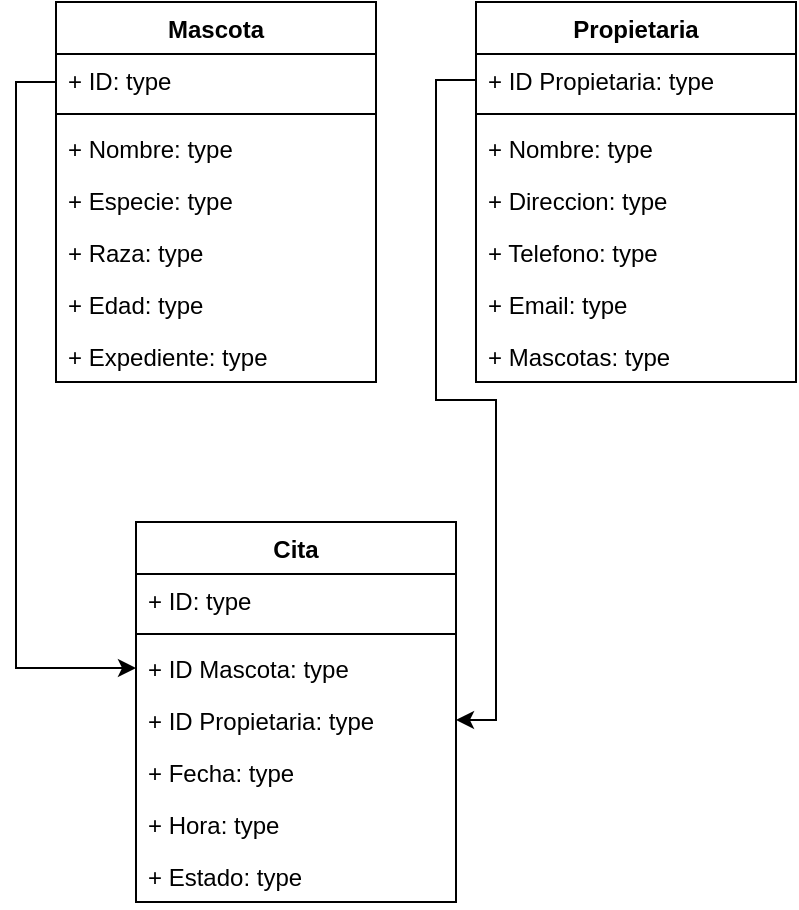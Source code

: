 <mxfile version="24.7.17">
  <diagram name="Página-1" id="QACXI7wkRRo7BJ_qL5HK">
    <mxGraphModel dx="545" dy="763" grid="1" gridSize="10" guides="1" tooltips="1" connect="1" arrows="1" fold="1" page="1" pageScale="1" pageWidth="827" pageHeight="1169" math="0" shadow="0">
      <root>
        <mxCell id="0" />
        <mxCell id="1" parent="0" />
        <mxCell id="hlU-9Vx02k2MNT2WBinT-1" value="Mascota" style="swimlane;fontStyle=1;align=center;verticalAlign=top;childLayout=stackLayout;horizontal=1;startSize=26;horizontalStack=0;resizeParent=1;resizeParentMax=0;resizeLast=0;collapsible=1;marginBottom=0;whiteSpace=wrap;html=1;" vertex="1" parent="1">
          <mxGeometry x="70" y="320" width="160" height="190" as="geometry" />
        </mxCell>
        <mxCell id="hlU-9Vx02k2MNT2WBinT-2" value="+ ID: type" style="text;strokeColor=none;fillColor=none;align=left;verticalAlign=top;spacingLeft=4;spacingRight=4;overflow=hidden;rotatable=0;points=[[0,0.5],[1,0.5]];portConstraint=eastwest;whiteSpace=wrap;html=1;" vertex="1" parent="hlU-9Vx02k2MNT2WBinT-1">
          <mxGeometry y="26" width="160" height="26" as="geometry" />
        </mxCell>
        <mxCell id="hlU-9Vx02k2MNT2WBinT-3" value="" style="line;strokeWidth=1;fillColor=none;align=left;verticalAlign=middle;spacingTop=-1;spacingLeft=3;spacingRight=3;rotatable=0;labelPosition=right;points=[];portConstraint=eastwest;strokeColor=inherit;" vertex="1" parent="hlU-9Vx02k2MNT2WBinT-1">
          <mxGeometry y="52" width="160" height="8" as="geometry" />
        </mxCell>
        <mxCell id="hlU-9Vx02k2MNT2WBinT-5" value="+ Nombre: type" style="text;strokeColor=none;fillColor=none;align=left;verticalAlign=top;spacingLeft=4;spacingRight=4;overflow=hidden;rotatable=0;points=[[0,0.5],[1,0.5]];portConstraint=eastwest;whiteSpace=wrap;html=1;" vertex="1" parent="hlU-9Vx02k2MNT2WBinT-1">
          <mxGeometry y="60" width="160" height="26" as="geometry" />
        </mxCell>
        <mxCell id="hlU-9Vx02k2MNT2WBinT-6" value="+ Especie: type" style="text;strokeColor=none;fillColor=none;align=left;verticalAlign=top;spacingLeft=4;spacingRight=4;overflow=hidden;rotatable=0;points=[[0,0.5],[1,0.5]];portConstraint=eastwest;whiteSpace=wrap;html=1;" vertex="1" parent="hlU-9Vx02k2MNT2WBinT-1">
          <mxGeometry y="86" width="160" height="26" as="geometry" />
        </mxCell>
        <mxCell id="hlU-9Vx02k2MNT2WBinT-7" value="+ Raza: type" style="text;strokeColor=none;fillColor=none;align=left;verticalAlign=top;spacingLeft=4;spacingRight=4;overflow=hidden;rotatable=0;points=[[0,0.5],[1,0.5]];portConstraint=eastwest;whiteSpace=wrap;html=1;" vertex="1" parent="hlU-9Vx02k2MNT2WBinT-1">
          <mxGeometry y="112" width="160" height="26" as="geometry" />
        </mxCell>
        <mxCell id="hlU-9Vx02k2MNT2WBinT-8" value="+ Edad: type" style="text;strokeColor=none;fillColor=none;align=left;verticalAlign=top;spacingLeft=4;spacingRight=4;overflow=hidden;rotatable=0;points=[[0,0.5],[1,0.5]];portConstraint=eastwest;whiteSpace=wrap;html=1;" vertex="1" parent="hlU-9Vx02k2MNT2WBinT-1">
          <mxGeometry y="138" width="160" height="26" as="geometry" />
        </mxCell>
        <mxCell id="hlU-9Vx02k2MNT2WBinT-21" value="+ Expediente: type" style="text;strokeColor=none;fillColor=none;align=left;verticalAlign=top;spacingLeft=4;spacingRight=4;overflow=hidden;rotatable=0;points=[[0,0.5],[1,0.5]];portConstraint=eastwest;whiteSpace=wrap;html=1;" vertex="1" parent="hlU-9Vx02k2MNT2WBinT-1">
          <mxGeometry y="164" width="160" height="26" as="geometry" />
        </mxCell>
        <mxCell id="hlU-9Vx02k2MNT2WBinT-13" value="Propietaria" style="swimlane;fontStyle=1;align=center;verticalAlign=top;childLayout=stackLayout;horizontal=1;startSize=26;horizontalStack=0;resizeParent=1;resizeParentMax=0;resizeLast=0;collapsible=1;marginBottom=0;whiteSpace=wrap;html=1;" vertex="1" parent="1">
          <mxGeometry x="280" y="320" width="160" height="190" as="geometry" />
        </mxCell>
        <mxCell id="hlU-9Vx02k2MNT2WBinT-14" value="+ ID Propietaria: type" style="text;strokeColor=none;fillColor=none;align=left;verticalAlign=top;spacingLeft=4;spacingRight=4;overflow=hidden;rotatable=0;points=[[0,0.5],[1,0.5]];portConstraint=eastwest;whiteSpace=wrap;html=1;" vertex="1" parent="hlU-9Vx02k2MNT2WBinT-13">
          <mxGeometry y="26" width="160" height="26" as="geometry" />
        </mxCell>
        <mxCell id="hlU-9Vx02k2MNT2WBinT-15" value="" style="line;strokeWidth=1;fillColor=none;align=left;verticalAlign=middle;spacingTop=-1;spacingLeft=3;spacingRight=3;rotatable=0;labelPosition=right;points=[];portConstraint=eastwest;strokeColor=inherit;" vertex="1" parent="hlU-9Vx02k2MNT2WBinT-13">
          <mxGeometry y="52" width="160" height="8" as="geometry" />
        </mxCell>
        <mxCell id="hlU-9Vx02k2MNT2WBinT-16" value="+ Nombre: type" style="text;strokeColor=none;fillColor=none;align=left;verticalAlign=top;spacingLeft=4;spacingRight=4;overflow=hidden;rotatable=0;points=[[0,0.5],[1,0.5]];portConstraint=eastwest;whiteSpace=wrap;html=1;" vertex="1" parent="hlU-9Vx02k2MNT2WBinT-13">
          <mxGeometry y="60" width="160" height="26" as="geometry" />
        </mxCell>
        <mxCell id="hlU-9Vx02k2MNT2WBinT-17" value="+ Direccion&lt;span style=&quot;background-color: initial;&quot;&gt;: type&lt;/span&gt;" style="text;strokeColor=none;fillColor=none;align=left;verticalAlign=top;spacingLeft=4;spacingRight=4;overflow=hidden;rotatable=0;points=[[0,0.5],[1,0.5]];portConstraint=eastwest;whiteSpace=wrap;html=1;" vertex="1" parent="hlU-9Vx02k2MNT2WBinT-13">
          <mxGeometry y="86" width="160" height="26" as="geometry" />
        </mxCell>
        <mxCell id="hlU-9Vx02k2MNT2WBinT-18" value="+ Telefono&lt;span style=&quot;background-color: initial;&quot;&gt;: type&lt;/span&gt;" style="text;strokeColor=none;fillColor=none;align=left;verticalAlign=top;spacingLeft=4;spacingRight=4;overflow=hidden;rotatable=0;points=[[0,0.5],[1,0.5]];portConstraint=eastwest;whiteSpace=wrap;html=1;" vertex="1" parent="hlU-9Vx02k2MNT2WBinT-13">
          <mxGeometry y="112" width="160" height="26" as="geometry" />
        </mxCell>
        <mxCell id="hlU-9Vx02k2MNT2WBinT-19" value="+ Email: type" style="text;strokeColor=none;fillColor=none;align=left;verticalAlign=top;spacingLeft=4;spacingRight=4;overflow=hidden;rotatable=0;points=[[0,0.5],[1,0.5]];portConstraint=eastwest;whiteSpace=wrap;html=1;" vertex="1" parent="hlU-9Vx02k2MNT2WBinT-13">
          <mxGeometry y="138" width="160" height="26" as="geometry" />
        </mxCell>
        <mxCell id="hlU-9Vx02k2MNT2WBinT-20" value="+ Mascotas: type" style="text;strokeColor=none;fillColor=none;align=left;verticalAlign=top;spacingLeft=4;spacingRight=4;overflow=hidden;rotatable=0;points=[[0,0.5],[1,0.5]];portConstraint=eastwest;whiteSpace=wrap;html=1;" vertex="1" parent="hlU-9Vx02k2MNT2WBinT-13">
          <mxGeometry y="164" width="160" height="26" as="geometry" />
        </mxCell>
        <mxCell id="hlU-9Vx02k2MNT2WBinT-22" value="Cita" style="swimlane;fontStyle=1;align=center;verticalAlign=top;childLayout=stackLayout;horizontal=1;startSize=26;horizontalStack=0;resizeParent=1;resizeParentMax=0;resizeLast=0;collapsible=1;marginBottom=0;whiteSpace=wrap;html=1;" vertex="1" parent="1">
          <mxGeometry x="110" y="580" width="160" height="190" as="geometry" />
        </mxCell>
        <mxCell id="hlU-9Vx02k2MNT2WBinT-23" value="+ ID: type" style="text;strokeColor=none;fillColor=none;align=left;verticalAlign=top;spacingLeft=4;spacingRight=4;overflow=hidden;rotatable=0;points=[[0,0.5],[1,0.5]];portConstraint=eastwest;whiteSpace=wrap;html=1;" vertex="1" parent="hlU-9Vx02k2MNT2WBinT-22">
          <mxGeometry y="26" width="160" height="26" as="geometry" />
        </mxCell>
        <mxCell id="hlU-9Vx02k2MNT2WBinT-24" value="" style="line;strokeWidth=1;fillColor=none;align=left;verticalAlign=middle;spacingTop=-1;spacingLeft=3;spacingRight=3;rotatable=0;labelPosition=right;points=[];portConstraint=eastwest;strokeColor=inherit;" vertex="1" parent="hlU-9Vx02k2MNT2WBinT-22">
          <mxGeometry y="52" width="160" height="8" as="geometry" />
        </mxCell>
        <mxCell id="hlU-9Vx02k2MNT2WBinT-25" value="+ ID Mascota: type" style="text;strokeColor=none;fillColor=none;align=left;verticalAlign=top;spacingLeft=4;spacingRight=4;overflow=hidden;rotatable=0;points=[[0,0.5],[1,0.5]];portConstraint=eastwest;whiteSpace=wrap;html=1;" vertex="1" parent="hlU-9Vx02k2MNT2WBinT-22">
          <mxGeometry y="60" width="160" height="26" as="geometry" />
        </mxCell>
        <mxCell id="hlU-9Vx02k2MNT2WBinT-26" value="+ ID Propietaria&lt;span style=&quot;background-color: initial;&quot;&gt;: type&lt;/span&gt;" style="text;strokeColor=none;fillColor=none;align=left;verticalAlign=top;spacingLeft=4;spacingRight=4;overflow=hidden;rotatable=0;points=[[0,0.5],[1,0.5]];portConstraint=eastwest;whiteSpace=wrap;html=1;" vertex="1" parent="hlU-9Vx02k2MNT2WBinT-22">
          <mxGeometry y="86" width="160" height="26" as="geometry" />
        </mxCell>
        <mxCell id="hlU-9Vx02k2MNT2WBinT-27" value="+ Fecha&lt;span style=&quot;background-color: initial;&quot;&gt;: type&lt;/span&gt;" style="text;strokeColor=none;fillColor=none;align=left;verticalAlign=top;spacingLeft=4;spacingRight=4;overflow=hidden;rotatable=0;points=[[0,0.5],[1,0.5]];portConstraint=eastwest;whiteSpace=wrap;html=1;" vertex="1" parent="hlU-9Vx02k2MNT2WBinT-22">
          <mxGeometry y="112" width="160" height="26" as="geometry" />
        </mxCell>
        <mxCell id="hlU-9Vx02k2MNT2WBinT-28" value="+ Hora: type" style="text;strokeColor=none;fillColor=none;align=left;verticalAlign=top;spacingLeft=4;spacingRight=4;overflow=hidden;rotatable=0;points=[[0,0.5],[1,0.5]];portConstraint=eastwest;whiteSpace=wrap;html=1;" vertex="1" parent="hlU-9Vx02k2MNT2WBinT-22">
          <mxGeometry y="138" width="160" height="26" as="geometry" />
        </mxCell>
        <mxCell id="hlU-9Vx02k2MNT2WBinT-29" value="+ Estado: type" style="text;strokeColor=none;fillColor=none;align=left;verticalAlign=top;spacingLeft=4;spacingRight=4;overflow=hidden;rotatable=0;points=[[0,0.5],[1,0.5]];portConstraint=eastwest;whiteSpace=wrap;html=1;" vertex="1" parent="hlU-9Vx02k2MNT2WBinT-22">
          <mxGeometry y="164" width="160" height="26" as="geometry" />
        </mxCell>
        <mxCell id="hlU-9Vx02k2MNT2WBinT-30" style="edgeStyle=orthogonalEdgeStyle;rounded=0;orthogonalLoop=1;jettySize=auto;html=1;exitX=0;exitY=0.5;exitDx=0;exitDy=0;" edge="1" parent="1" source="hlU-9Vx02k2MNT2WBinT-5" target="hlU-9Vx02k2MNT2WBinT-25">
          <mxGeometry relative="1" as="geometry">
            <Array as="points">
              <mxPoint x="70" y="360" />
              <mxPoint x="50" y="360" />
              <mxPoint x="50" y="653" />
            </Array>
          </mxGeometry>
        </mxCell>
        <mxCell id="hlU-9Vx02k2MNT2WBinT-31" style="edgeStyle=orthogonalEdgeStyle;rounded=0;orthogonalLoop=1;jettySize=auto;html=1;exitX=0;exitY=0.5;exitDx=0;exitDy=0;entryX=1;entryY=0.5;entryDx=0;entryDy=0;" edge="1" parent="1" source="hlU-9Vx02k2MNT2WBinT-14" target="hlU-9Vx02k2MNT2WBinT-26">
          <mxGeometry relative="1" as="geometry" />
        </mxCell>
      </root>
    </mxGraphModel>
  </diagram>
</mxfile>
